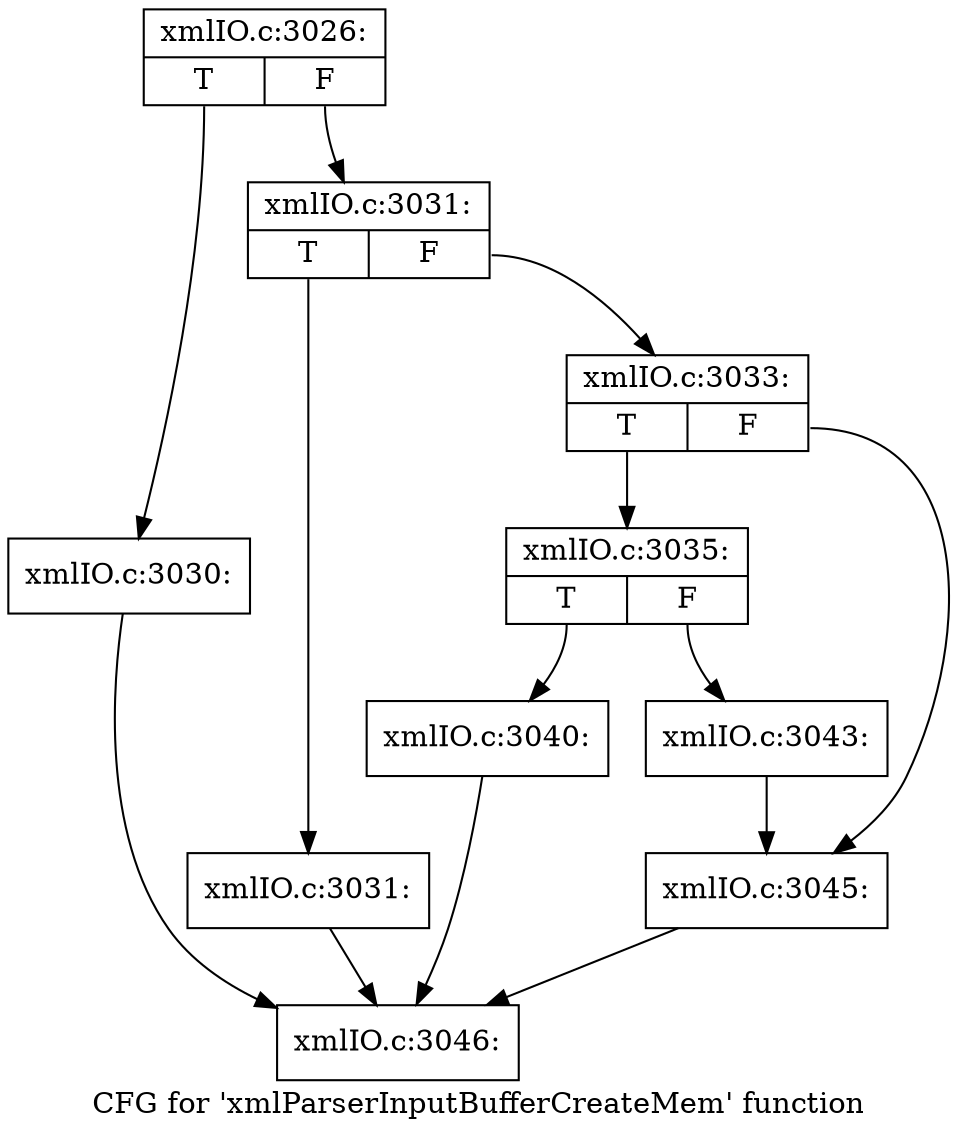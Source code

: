 digraph "CFG for 'xmlParserInputBufferCreateMem' function" {
	label="CFG for 'xmlParserInputBufferCreateMem' function";

	Node0x52d2a00 [shape=record,label="{xmlIO.c:3026:|{<s0>T|<s1>F}}"];
	Node0x52d2a00:s0 -> Node0x526d3f0;
	Node0x52d2a00:s1 -> Node0x526d440;
	Node0x526d3f0 [shape=record,label="{xmlIO.c:3030:}"];
	Node0x526d3f0 -> Node0x52d44e0;
	Node0x526d440 [shape=record,label="{xmlIO.c:3031:|{<s0>T|<s1>F}}"];
	Node0x526d440:s0 -> Node0x526d7e0;
	Node0x526d440:s1 -> Node0x526d830;
	Node0x526d7e0 [shape=record,label="{xmlIO.c:3031:}"];
	Node0x526d7e0 -> Node0x52d44e0;
	Node0x526d830 [shape=record,label="{xmlIO.c:3033:|{<s0>T|<s1>F}}"];
	Node0x526d830:s0 -> Node0x526de60;
	Node0x526d830:s1 -> Node0x526deb0;
	Node0x526de60 [shape=record,label="{xmlIO.c:3035:|{<s0>T|<s1>F}}"];
	Node0x526de60:s0 -> Node0x52db730;
	Node0x526de60:s1 -> Node0x52dbcb0;
	Node0x52db730 [shape=record,label="{xmlIO.c:3040:}"];
	Node0x52db730 -> Node0x52d44e0;
	Node0x52dbcb0 [shape=record,label="{xmlIO.c:3043:}"];
	Node0x52dbcb0 -> Node0x526deb0;
	Node0x526deb0 [shape=record,label="{xmlIO.c:3045:}"];
	Node0x526deb0 -> Node0x52d44e0;
	Node0x52d44e0 [shape=record,label="{xmlIO.c:3046:}"];
}
